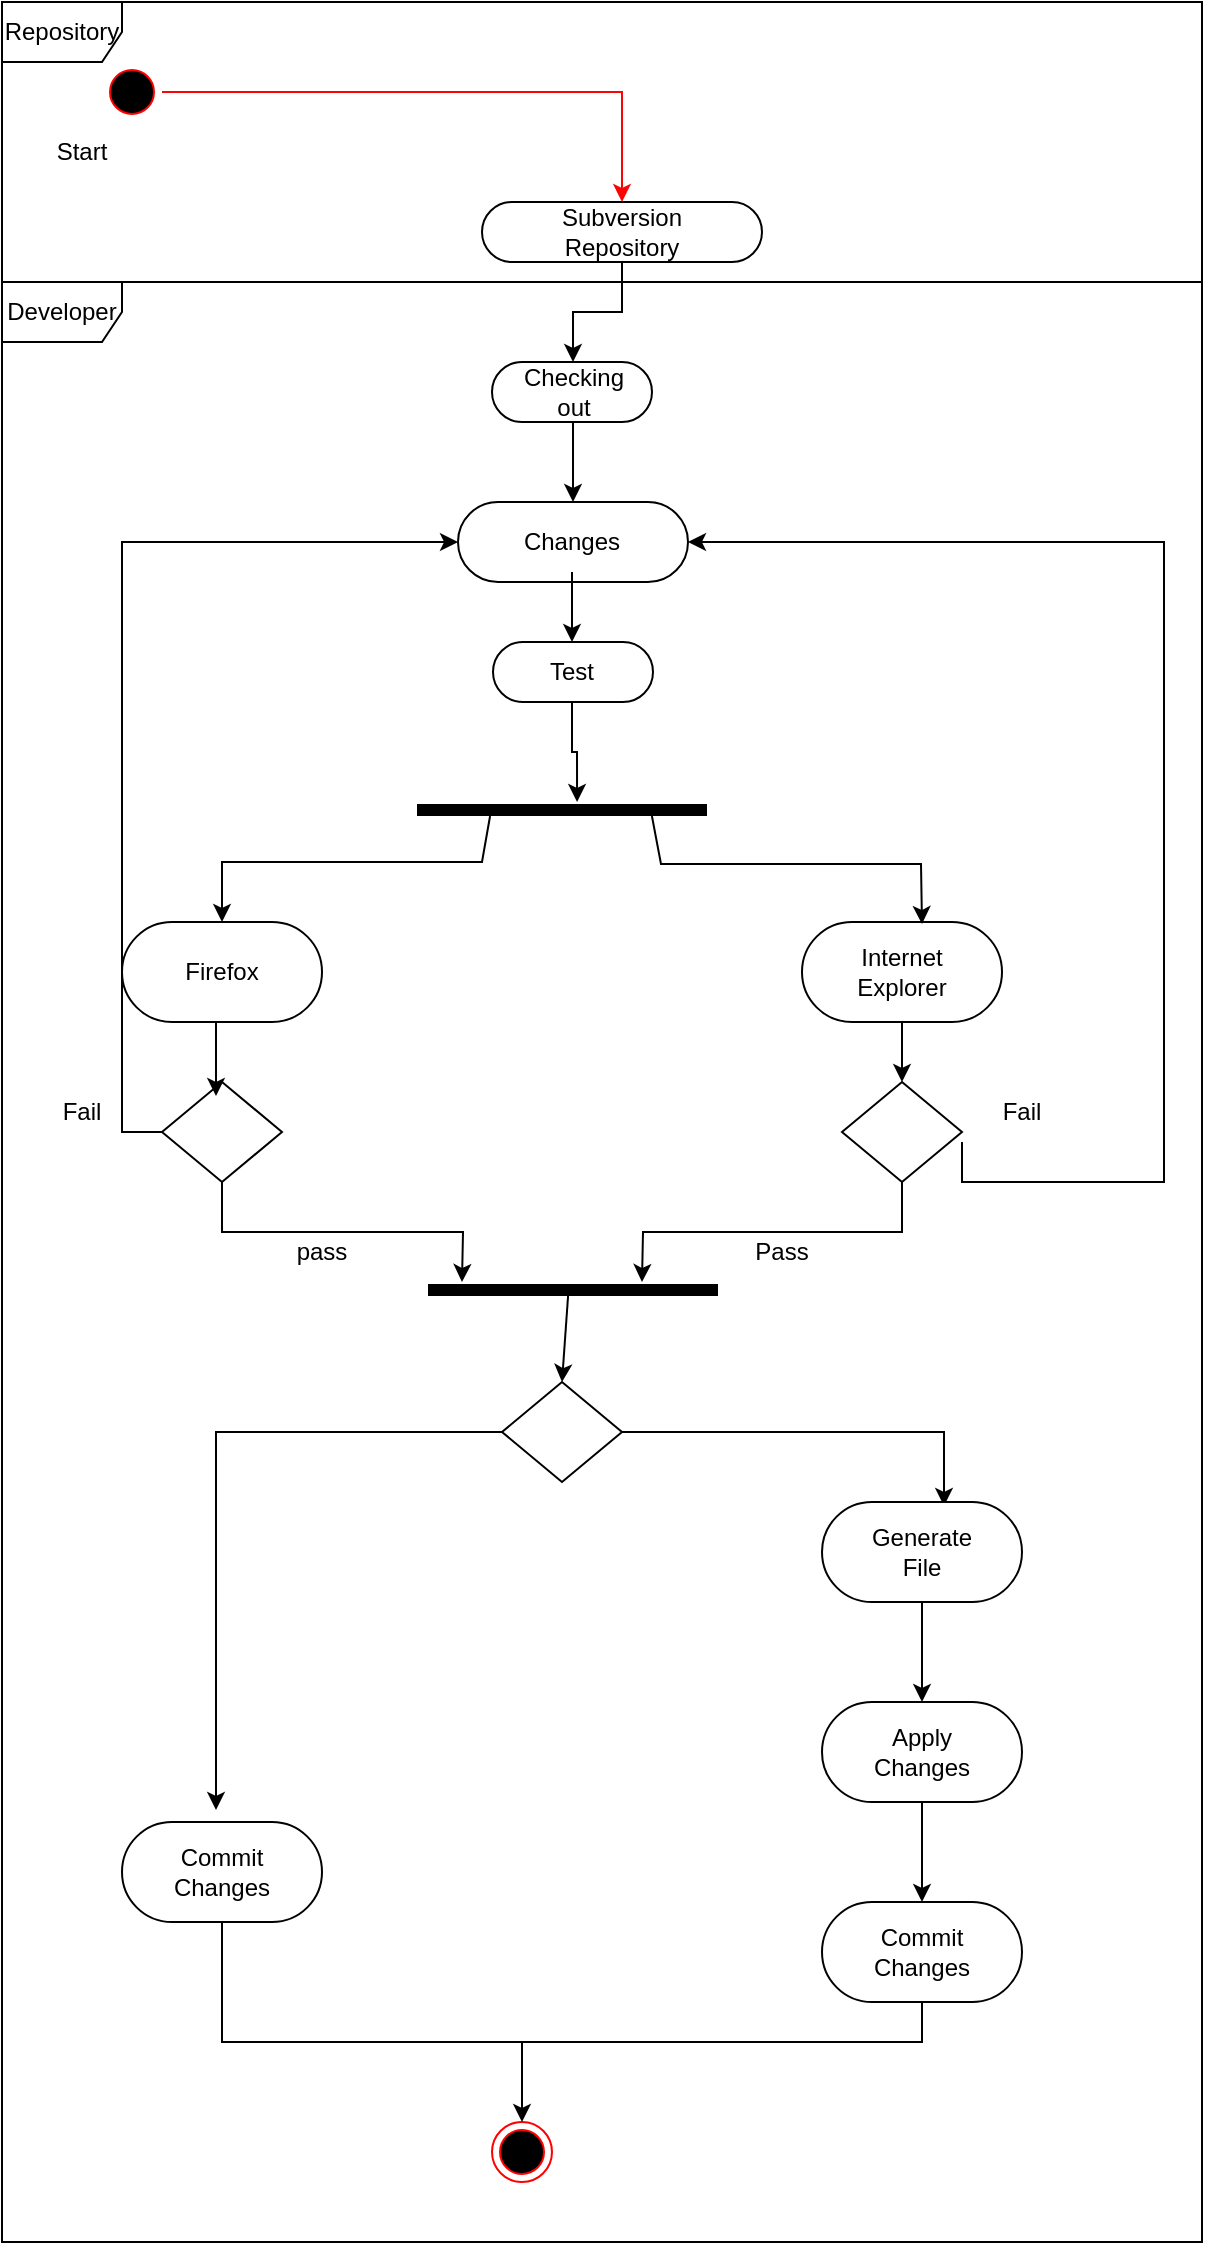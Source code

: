 <mxfile version="21.7.5" type="github">
  <diagram name="Page-1" id="tQfPLBi8K9xGGaVzHt_Q">
    <mxGraphModel dx="1173" dy="637" grid="1" gridSize="10" guides="1" tooltips="1" connect="1" arrows="1" fold="1" page="1" pageScale="1" pageWidth="850" pageHeight="1100" math="0" shadow="0">
      <root>
        <mxCell id="0" />
        <mxCell id="1" parent="0" />
        <mxCell id="Wa0-3BYV7t-kmoMnkPTn-1" value="" style="html=1;dashed=0;whiteSpace=wrap;shape=mxgraph.dfd.start" vertex="1" parent="1">
          <mxGeometry x="380" y="130" width="140" height="30" as="geometry" />
        </mxCell>
        <mxCell id="Wa0-3BYV7t-kmoMnkPTn-2" value="" style="html=1;dashed=0;whiteSpace=wrap;shape=mxgraph.dfd.start" vertex="1" parent="1">
          <mxGeometry x="385" y="210" width="80" height="30" as="geometry" />
        </mxCell>
        <mxCell id="Wa0-3BYV7t-kmoMnkPTn-3" value="" style="html=1;dashed=0;whiteSpace=wrap;shape=mxgraph.dfd.start" vertex="1" parent="1">
          <mxGeometry x="385.5" y="350" width="80" height="30" as="geometry" />
        </mxCell>
        <mxCell id="Wa0-3BYV7t-kmoMnkPTn-4" value="" style="html=1;dashed=0;whiteSpace=wrap;shape=mxgraph.dfd.start" vertex="1" parent="1">
          <mxGeometry x="368" y="280" width="115" height="40" as="geometry" />
        </mxCell>
        <mxCell id="Wa0-3BYV7t-kmoMnkPTn-45" style="edgeStyle=orthogonalEdgeStyle;rounded=0;orthogonalLoop=1;jettySize=auto;html=1;exitX=0.5;exitY=1;exitDx=0;exitDy=0;" edge="1" parent="1" source="Wa0-3BYV7t-kmoMnkPTn-5">
          <mxGeometry relative="1" as="geometry">
            <mxPoint x="370" y="670" as="targetPoint" />
          </mxGeometry>
        </mxCell>
        <mxCell id="Wa0-3BYV7t-kmoMnkPTn-47" style="edgeStyle=orthogonalEdgeStyle;rounded=0;orthogonalLoop=1;jettySize=auto;html=1;exitX=0;exitY=0.5;exitDx=0;exitDy=0;entryX=0;entryY=0.5;entryDx=0;entryDy=0;entryPerimeter=0;" edge="1" parent="1" source="Wa0-3BYV7t-kmoMnkPTn-5" target="Wa0-3BYV7t-kmoMnkPTn-4">
          <mxGeometry relative="1" as="geometry">
            <mxPoint x="110" y="575" as="sourcePoint" />
            <mxPoint x="258" y="280" as="targetPoint" />
          </mxGeometry>
        </mxCell>
        <mxCell id="Wa0-3BYV7t-kmoMnkPTn-5" value="" style="shape=rhombus;html=1;dashed=0;whiteSpace=wrap;perimeter=rhombusPerimeter;" vertex="1" parent="1">
          <mxGeometry x="220" y="570" width="60" height="50" as="geometry" />
        </mxCell>
        <mxCell id="Wa0-3BYV7t-kmoMnkPTn-46" style="edgeStyle=orthogonalEdgeStyle;rounded=0;orthogonalLoop=1;jettySize=auto;html=1;exitX=0.5;exitY=1;exitDx=0;exitDy=0;" edge="1" parent="1" source="Wa0-3BYV7t-kmoMnkPTn-6">
          <mxGeometry relative="1" as="geometry">
            <mxPoint x="460" y="670" as="targetPoint" />
          </mxGeometry>
        </mxCell>
        <mxCell id="Wa0-3BYV7t-kmoMnkPTn-6" value="" style="shape=rhombus;html=1;dashed=0;whiteSpace=wrap;perimeter=rhombusPerimeter;" vertex="1" parent="1">
          <mxGeometry x="560" y="570" width="60" height="50" as="geometry" />
        </mxCell>
        <mxCell id="Wa0-3BYV7t-kmoMnkPTn-7" value="" style="line;strokeWidth=6;fillColor=none;align=left;verticalAlign=middle;spacingTop=-1;spacingLeft=3;spacingRight=3;rotatable=0;labelPosition=right;points=[];portConstraint=eastwest;strokeColor=inherit;" vertex="1" parent="1">
          <mxGeometry x="347.5" y="430" width="145" height="8" as="geometry" />
        </mxCell>
        <mxCell id="Wa0-3BYV7t-kmoMnkPTn-44" style="edgeStyle=orthogonalEdgeStyle;rounded=0;orthogonalLoop=1;jettySize=auto;html=1;exitX=0.5;exitY=0.5;exitDx=0;exitDy=25;exitPerimeter=0;entryX=0.5;entryY=0;entryDx=0;entryDy=0;" edge="1" parent="1" source="Wa0-3BYV7t-kmoMnkPTn-8" target="Wa0-3BYV7t-kmoMnkPTn-6">
          <mxGeometry relative="1" as="geometry" />
        </mxCell>
        <mxCell id="Wa0-3BYV7t-kmoMnkPTn-8" value="" style="html=1;dashed=0;whiteSpace=wrap;shape=mxgraph.dfd.start" vertex="1" parent="1">
          <mxGeometry x="540" y="490" width="100" height="50" as="geometry" />
        </mxCell>
        <mxCell id="Wa0-3BYV7t-kmoMnkPTn-43" style="edgeStyle=orthogonalEdgeStyle;rounded=0;orthogonalLoop=1;jettySize=auto;html=1;exitX=0.5;exitY=0.5;exitDx=0;exitDy=25;exitPerimeter=0;entryX=0.45;entryY=0.14;entryDx=0;entryDy=0;entryPerimeter=0;" edge="1" parent="1" source="Wa0-3BYV7t-kmoMnkPTn-9" target="Wa0-3BYV7t-kmoMnkPTn-5">
          <mxGeometry relative="1" as="geometry" />
        </mxCell>
        <mxCell id="Wa0-3BYV7t-kmoMnkPTn-9" value="" style="html=1;dashed=0;whiteSpace=wrap;shape=mxgraph.dfd.start" vertex="1" parent="1">
          <mxGeometry x="200" y="490" width="100" height="50" as="geometry" />
        </mxCell>
        <mxCell id="Wa0-3BYV7t-kmoMnkPTn-10" value="" style="ellipse;html=1;shape=endState;fillColor=#000000;strokeColor=#ff0000;" vertex="1" parent="1">
          <mxGeometry x="385" y="1090" width="30" height="30" as="geometry" />
        </mxCell>
        <mxCell id="Wa0-3BYV7t-kmoMnkPTn-19" style="edgeStyle=orthogonalEdgeStyle;rounded=0;orthogonalLoop=1;jettySize=auto;html=1;exitX=1;exitY=0.5;exitDx=0;exitDy=0;strokeColor=#fa0505;" edge="1" parent="1" source="Wa0-3BYV7t-kmoMnkPTn-11" target="Wa0-3BYV7t-kmoMnkPTn-1">
          <mxGeometry relative="1" as="geometry" />
        </mxCell>
        <mxCell id="Wa0-3BYV7t-kmoMnkPTn-11" value="" style="ellipse;html=1;shape=startState;fillColor=#000000;strokeColor=#ff0000;" vertex="1" parent="1">
          <mxGeometry x="190" y="60" width="30" height="30" as="geometry" />
        </mxCell>
        <mxCell id="Wa0-3BYV7t-kmoMnkPTn-13" value="" style="line;strokeWidth=6;fillColor=none;align=left;verticalAlign=middle;spacingTop=-1;spacingLeft=3;spacingRight=3;rotatable=0;labelPosition=right;points=[];portConstraint=eastwest;strokeColor=inherit;" vertex="1" parent="1">
          <mxGeometry x="353" y="670" width="145" height="8" as="geometry" />
        </mxCell>
        <mxCell id="Wa0-3BYV7t-kmoMnkPTn-50" style="edgeStyle=orthogonalEdgeStyle;rounded=0;orthogonalLoop=1;jettySize=auto;html=1;exitX=1;exitY=0.5;exitDx=0;exitDy=0;entryX=0.61;entryY=0.04;entryDx=0;entryDy=0;entryPerimeter=0;" edge="1" parent="1" source="Wa0-3BYV7t-kmoMnkPTn-14" target="Wa0-3BYV7t-kmoMnkPTn-17">
          <mxGeometry relative="1" as="geometry" />
        </mxCell>
        <mxCell id="Wa0-3BYV7t-kmoMnkPTn-55" style="edgeStyle=orthogonalEdgeStyle;rounded=0;orthogonalLoop=1;jettySize=auto;html=1;exitX=0;exitY=0.5;exitDx=0;exitDy=0;entryX=0.47;entryY=-0.12;entryDx=0;entryDy=0;entryPerimeter=0;" edge="1" parent="1" source="Wa0-3BYV7t-kmoMnkPTn-14" target="Wa0-3BYV7t-kmoMnkPTn-15">
          <mxGeometry relative="1" as="geometry" />
        </mxCell>
        <mxCell id="Wa0-3BYV7t-kmoMnkPTn-14" value="" style="shape=rhombus;html=1;dashed=0;whiteSpace=wrap;perimeter=rhombusPerimeter;" vertex="1" parent="1">
          <mxGeometry x="390" y="720" width="60" height="50" as="geometry" />
        </mxCell>
        <mxCell id="Wa0-3BYV7t-kmoMnkPTn-56" style="edgeStyle=orthogonalEdgeStyle;rounded=0;orthogonalLoop=1;jettySize=auto;html=1;exitX=0.5;exitY=0.5;exitDx=0;exitDy=25;exitPerimeter=0;entryX=0.5;entryY=0.5;entryDx=0;entryDy=25;entryPerimeter=0;endArrow=none;endFill=0;" edge="1" parent="1" source="Wa0-3BYV7t-kmoMnkPTn-15" target="Wa0-3BYV7t-kmoMnkPTn-16">
          <mxGeometry relative="1" as="geometry" />
        </mxCell>
        <mxCell id="Wa0-3BYV7t-kmoMnkPTn-15" value="" style="html=1;dashed=0;whiteSpace=wrap;shape=mxgraph.dfd.start" vertex="1" parent="1">
          <mxGeometry x="200" y="940" width="100" height="50" as="geometry" />
        </mxCell>
        <mxCell id="Wa0-3BYV7t-kmoMnkPTn-16" value="" style="html=1;dashed=0;whiteSpace=wrap;shape=mxgraph.dfd.start" vertex="1" parent="1">
          <mxGeometry x="550" y="980" width="100" height="50" as="geometry" />
        </mxCell>
        <mxCell id="Wa0-3BYV7t-kmoMnkPTn-51" style="edgeStyle=orthogonalEdgeStyle;rounded=0;orthogonalLoop=1;jettySize=auto;html=1;exitX=0.5;exitY=0.5;exitDx=0;exitDy=25;exitPerimeter=0;entryX=0.5;entryY=0.5;entryDx=0;entryDy=-25;entryPerimeter=0;" edge="1" parent="1" source="Wa0-3BYV7t-kmoMnkPTn-17" target="Wa0-3BYV7t-kmoMnkPTn-18">
          <mxGeometry relative="1" as="geometry" />
        </mxCell>
        <mxCell id="Wa0-3BYV7t-kmoMnkPTn-17" value="" style="html=1;dashed=0;whiteSpace=wrap;shape=mxgraph.dfd.start" vertex="1" parent="1">
          <mxGeometry x="550" y="780" width="100" height="50" as="geometry" />
        </mxCell>
        <mxCell id="Wa0-3BYV7t-kmoMnkPTn-54" style="edgeStyle=orthogonalEdgeStyle;rounded=0;orthogonalLoop=1;jettySize=auto;html=1;exitX=0.5;exitY=0.5;exitDx=0;exitDy=25;exitPerimeter=0;entryX=0.5;entryY=0.5;entryDx=0;entryDy=-25;entryPerimeter=0;" edge="1" parent="1" source="Wa0-3BYV7t-kmoMnkPTn-18" target="Wa0-3BYV7t-kmoMnkPTn-16">
          <mxGeometry relative="1" as="geometry" />
        </mxCell>
        <mxCell id="Wa0-3BYV7t-kmoMnkPTn-18" value="" style="html=1;dashed=0;whiteSpace=wrap;shape=mxgraph.dfd.start" vertex="1" parent="1">
          <mxGeometry x="550" y="880" width="100" height="50" as="geometry" />
        </mxCell>
        <mxCell id="Wa0-3BYV7t-kmoMnkPTn-35" style="edgeStyle=orthogonalEdgeStyle;rounded=0;orthogonalLoop=1;jettySize=auto;html=1;exitX=0.5;exitY=1;exitDx=0;exitDy=0;entryX=0.5;entryY=0;entryDx=0;entryDy=0;" edge="1" parent="1" source="Wa0-3BYV7t-kmoMnkPTn-20" target="Wa0-3BYV7t-kmoMnkPTn-22">
          <mxGeometry relative="1" as="geometry" />
        </mxCell>
        <mxCell id="Wa0-3BYV7t-kmoMnkPTn-20" value="Subversion Repository" style="text;html=1;strokeColor=none;fillColor=none;align=center;verticalAlign=middle;whiteSpace=wrap;rounded=0;" vertex="1" parent="1">
          <mxGeometry x="420" y="130" width="60" height="30" as="geometry" />
        </mxCell>
        <mxCell id="Wa0-3BYV7t-kmoMnkPTn-21" value="Start" style="text;html=1;strokeColor=none;fillColor=none;align=center;verticalAlign=middle;whiteSpace=wrap;rounded=0;" vertex="1" parent="1">
          <mxGeometry x="150" y="90" width="60" height="30" as="geometry" />
        </mxCell>
        <mxCell id="Wa0-3BYV7t-kmoMnkPTn-36" style="edgeStyle=orthogonalEdgeStyle;rounded=0;orthogonalLoop=1;jettySize=auto;html=1;exitX=0.5;exitY=1;exitDx=0;exitDy=0;entryX=0.5;entryY=0.5;entryDx=0;entryDy=-20;entryPerimeter=0;" edge="1" parent="1" source="Wa0-3BYV7t-kmoMnkPTn-22" target="Wa0-3BYV7t-kmoMnkPTn-4">
          <mxGeometry relative="1" as="geometry" />
        </mxCell>
        <mxCell id="Wa0-3BYV7t-kmoMnkPTn-22" value="Checking out" style="text;html=1;strokeColor=none;fillColor=none;align=center;verticalAlign=middle;whiteSpace=wrap;rounded=0;" vertex="1" parent="1">
          <mxGeometry x="395.5" y="210" width="60" height="30" as="geometry" />
        </mxCell>
        <mxCell id="Wa0-3BYV7t-kmoMnkPTn-37" style="edgeStyle=orthogonalEdgeStyle;rounded=0;orthogonalLoop=1;jettySize=auto;html=1;exitX=0.5;exitY=1;exitDx=0;exitDy=0;entryX=0.5;entryY=0;entryDx=0;entryDy=0;" edge="1" parent="1" source="Wa0-3BYV7t-kmoMnkPTn-23" target="Wa0-3BYV7t-kmoMnkPTn-24">
          <mxGeometry relative="1" as="geometry" />
        </mxCell>
        <mxCell id="Wa0-3BYV7t-kmoMnkPTn-23" value="Changes" style="text;html=1;strokeColor=none;fillColor=none;align=center;verticalAlign=middle;whiteSpace=wrap;rounded=0;" vertex="1" parent="1">
          <mxGeometry x="395" y="285" width="60" height="30" as="geometry" />
        </mxCell>
        <mxCell id="Wa0-3BYV7t-kmoMnkPTn-38" style="edgeStyle=orthogonalEdgeStyle;rounded=0;orthogonalLoop=1;jettySize=auto;html=1;exitX=0.5;exitY=1;exitDx=0;exitDy=0;entryX=0.552;entryY=0;entryDx=0;entryDy=0;entryPerimeter=0;" edge="1" parent="1" source="Wa0-3BYV7t-kmoMnkPTn-24" target="Wa0-3BYV7t-kmoMnkPTn-7">
          <mxGeometry relative="1" as="geometry" />
        </mxCell>
        <mxCell id="Wa0-3BYV7t-kmoMnkPTn-24" value="Test" style="text;html=1;strokeColor=none;fillColor=none;align=center;verticalAlign=middle;whiteSpace=wrap;rounded=0;" vertex="1" parent="1">
          <mxGeometry x="395" y="350" width="60" height="30" as="geometry" />
        </mxCell>
        <mxCell id="Wa0-3BYV7t-kmoMnkPTn-25" value="Firefox" style="text;html=1;strokeColor=none;fillColor=none;align=center;verticalAlign=middle;whiteSpace=wrap;rounded=0;" vertex="1" parent="1">
          <mxGeometry x="220" y="500" width="60" height="30" as="geometry" />
        </mxCell>
        <mxCell id="Wa0-3BYV7t-kmoMnkPTn-26" value="Internet Explorer" style="text;html=1;strokeColor=none;fillColor=none;align=center;verticalAlign=middle;whiteSpace=wrap;rounded=0;" vertex="1" parent="1">
          <mxGeometry x="560" y="500" width="60" height="30" as="geometry" />
        </mxCell>
        <mxCell id="Wa0-3BYV7t-kmoMnkPTn-48" style="edgeStyle=orthogonalEdgeStyle;rounded=0;orthogonalLoop=1;jettySize=auto;html=1;exitX=0;exitY=1;exitDx=0;exitDy=0;entryX=1;entryY=0.5;entryDx=0;entryDy=0;entryPerimeter=0;" edge="1" parent="1" source="Wa0-3BYV7t-kmoMnkPTn-27" target="Wa0-3BYV7t-kmoMnkPTn-4">
          <mxGeometry relative="1" as="geometry">
            <mxPoint x="720" y="300" as="targetPoint" />
            <Array as="points">
              <mxPoint x="620" y="620" />
              <mxPoint x="721" y="620" />
              <mxPoint x="721" y="300" />
            </Array>
          </mxGeometry>
        </mxCell>
        <mxCell id="Wa0-3BYV7t-kmoMnkPTn-27" value="Fail" style="text;html=1;strokeColor=none;fillColor=none;align=center;verticalAlign=middle;whiteSpace=wrap;rounded=0;" vertex="1" parent="1">
          <mxGeometry x="620" y="570" width="60" height="30" as="geometry" />
        </mxCell>
        <mxCell id="Wa0-3BYV7t-kmoMnkPTn-28" value="Fail" style="text;html=1;strokeColor=none;fillColor=none;align=center;verticalAlign=middle;whiteSpace=wrap;rounded=0;" vertex="1" parent="1">
          <mxGeometry x="150" y="570" width="60" height="30" as="geometry" />
        </mxCell>
        <mxCell id="Wa0-3BYV7t-kmoMnkPTn-29" value="pass" style="text;html=1;strokeColor=none;fillColor=none;align=center;verticalAlign=middle;whiteSpace=wrap;rounded=0;" vertex="1" parent="1">
          <mxGeometry x="270" y="640" width="60" height="30" as="geometry" />
        </mxCell>
        <mxCell id="Wa0-3BYV7t-kmoMnkPTn-30" value="Pass" style="text;html=1;strokeColor=none;fillColor=none;align=center;verticalAlign=middle;whiteSpace=wrap;rounded=0;" vertex="1" parent="1">
          <mxGeometry x="500" y="640" width="60" height="30" as="geometry" />
        </mxCell>
        <mxCell id="Wa0-3BYV7t-kmoMnkPTn-31" value="Generate File" style="text;html=1;strokeColor=none;fillColor=none;align=center;verticalAlign=middle;whiteSpace=wrap;rounded=0;" vertex="1" parent="1">
          <mxGeometry x="570" y="790" width="60" height="30" as="geometry" />
        </mxCell>
        <mxCell id="Wa0-3BYV7t-kmoMnkPTn-32" value="Apply Changes" style="text;html=1;strokeColor=none;fillColor=none;align=center;verticalAlign=middle;whiteSpace=wrap;rounded=0;" vertex="1" parent="1">
          <mxGeometry x="570" y="890" width="60" height="30" as="geometry" />
        </mxCell>
        <mxCell id="Wa0-3BYV7t-kmoMnkPTn-33" value="Commit Changes" style="text;html=1;strokeColor=none;fillColor=none;align=center;verticalAlign=middle;whiteSpace=wrap;rounded=0;" vertex="1" parent="1">
          <mxGeometry x="570" y="990" width="60" height="30" as="geometry" />
        </mxCell>
        <mxCell id="Wa0-3BYV7t-kmoMnkPTn-34" value="Commit Changes" style="text;html=1;strokeColor=none;fillColor=none;align=center;verticalAlign=middle;whiteSpace=wrap;rounded=0;" vertex="1" parent="1">
          <mxGeometry x="220" y="950" width="60" height="30" as="geometry" />
        </mxCell>
        <mxCell id="Wa0-3BYV7t-kmoMnkPTn-41" value="" style="endArrow=classic;html=1;rounded=0;entryX=0.5;entryY=0.5;entryDx=0;entryDy=-25;entryPerimeter=0;exitX=0.252;exitY=0.875;exitDx=0;exitDy=0;exitPerimeter=0;" edge="1" parent="1" source="Wa0-3BYV7t-kmoMnkPTn-7" target="Wa0-3BYV7t-kmoMnkPTn-9">
          <mxGeometry width="50" height="50" relative="1" as="geometry">
            <mxPoint x="400" y="400" as="sourcePoint" />
            <mxPoint x="450" y="350" as="targetPoint" />
            <Array as="points">
              <mxPoint x="380" y="460" />
              <mxPoint x="250" y="460" />
            </Array>
          </mxGeometry>
        </mxCell>
        <mxCell id="Wa0-3BYV7t-kmoMnkPTn-42" value="" style="endArrow=classic;html=1;rounded=0;exitX=0.81;exitY=0.875;exitDx=0;exitDy=0;exitPerimeter=0;" edge="1" parent="1" source="Wa0-3BYV7t-kmoMnkPTn-7">
          <mxGeometry width="50" height="50" relative="1" as="geometry">
            <mxPoint x="465.5" y="438" as="sourcePoint" />
            <mxPoint x="600" y="491" as="targetPoint" />
            <Array as="points">
              <mxPoint x="469.5" y="461" />
              <mxPoint x="599.5" y="461" />
            </Array>
          </mxGeometry>
        </mxCell>
        <mxCell id="Wa0-3BYV7t-kmoMnkPTn-49" value="" style="endArrow=classic;html=1;rounded=0;exitX=0.483;exitY=0.875;exitDx=0;exitDy=0;exitPerimeter=0;entryX=0.5;entryY=0;entryDx=0;entryDy=0;" edge="1" parent="1" source="Wa0-3BYV7t-kmoMnkPTn-13" target="Wa0-3BYV7t-kmoMnkPTn-14">
          <mxGeometry width="50" height="50" relative="1" as="geometry">
            <mxPoint x="400" y="800" as="sourcePoint" />
            <mxPoint x="450" y="750" as="targetPoint" />
          </mxGeometry>
        </mxCell>
        <mxCell id="Wa0-3BYV7t-kmoMnkPTn-58" value="" style="endArrow=classic;html=1;rounded=0;entryX=0.5;entryY=0;entryDx=0;entryDy=0;" edge="1" parent="1" target="Wa0-3BYV7t-kmoMnkPTn-10">
          <mxGeometry width="50" height="50" relative="1" as="geometry">
            <mxPoint x="400" y="1050" as="sourcePoint" />
            <mxPoint x="450" y="850" as="targetPoint" />
          </mxGeometry>
        </mxCell>
        <mxCell id="Wa0-3BYV7t-kmoMnkPTn-59" value="Developer" style="shape=umlFrame;whiteSpace=wrap;html=1;pointerEvents=0;" vertex="1" parent="1">
          <mxGeometry x="140" y="170" width="600" height="980" as="geometry" />
        </mxCell>
        <mxCell id="Wa0-3BYV7t-kmoMnkPTn-60" value="Repository" style="shape=umlFrame;whiteSpace=wrap;html=1;pointerEvents=0;" vertex="1" parent="1">
          <mxGeometry x="140" y="30" width="600" height="140" as="geometry" />
        </mxCell>
      </root>
    </mxGraphModel>
  </diagram>
</mxfile>
